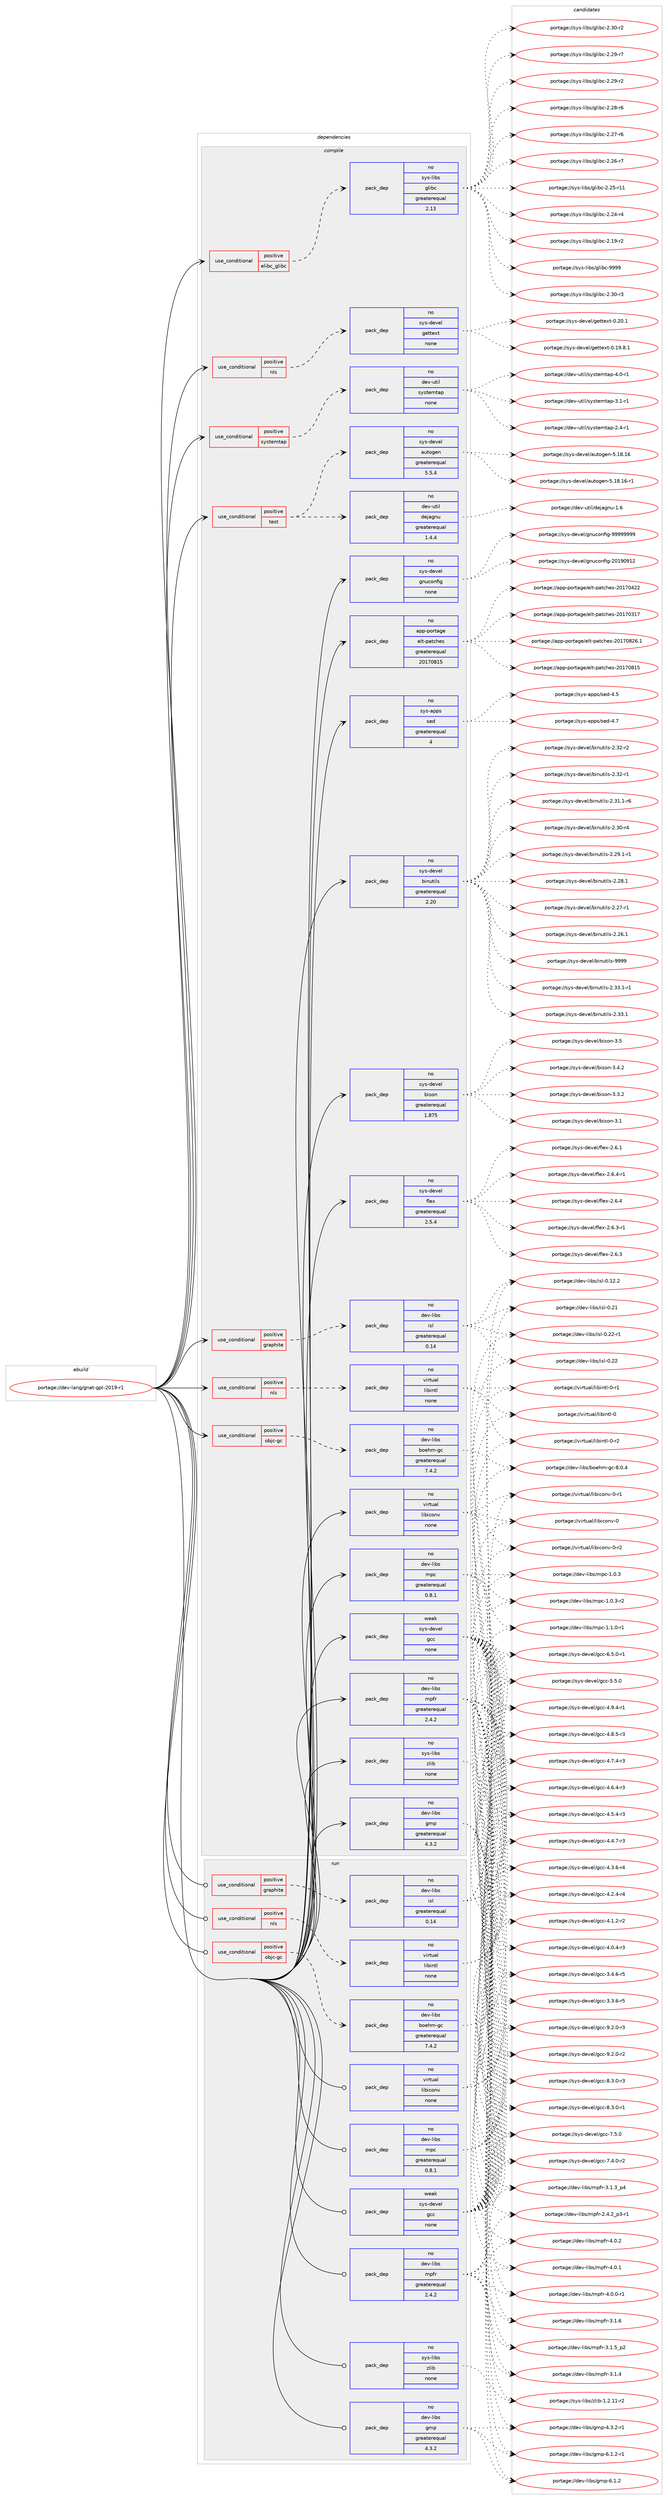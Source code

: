 digraph prolog {

# *************
# Graph options
# *************

newrank=true;
concentrate=true;
compound=true;
graph [rankdir=LR,fontname=Helvetica,fontsize=10,ranksep=1.5];#, ranksep=2.5, nodesep=0.2];
edge  [arrowhead=vee];
node  [fontname=Helvetica,fontsize=10];

# **********
# The ebuild
# **********

subgraph cluster_leftcol {
color=gray;
label=<<i>ebuild</i>>;
id [label="portage://dev-lang/gnat-gpl-2019-r1", color=red, width=4, href="../dev-lang/gnat-gpl-2019-r1.svg"];
}

# ****************
# The dependencies
# ****************

subgraph cluster_midcol {
color=gray;
label=<<i>dependencies</i>>;
subgraph cluster_compile {
fillcolor="#eeeeee";
style=filled;
label=<<i>compile</i>>;
subgraph cond128522 {
dependency523299 [label=<<TABLE BORDER="0" CELLBORDER="1" CELLSPACING="0" CELLPADDING="4"><TR><TD ROWSPAN="3" CELLPADDING="10">use_conditional</TD></TR><TR><TD>positive</TD></TR><TR><TD>elibc_glibc</TD></TR></TABLE>>, shape=none, color=red];
subgraph pack389204 {
dependency523300 [label=<<TABLE BORDER="0" CELLBORDER="1" CELLSPACING="0" CELLPADDING="4" WIDTH="220"><TR><TD ROWSPAN="6" CELLPADDING="30">pack_dep</TD></TR><TR><TD WIDTH="110">no</TD></TR><TR><TD>sys-libs</TD></TR><TR><TD>glibc</TD></TR><TR><TD>greaterequal</TD></TR><TR><TD>2.13</TD></TR></TABLE>>, shape=none, color=blue];
}
dependency523299:e -> dependency523300:w [weight=20,style="dashed",arrowhead="vee"];
}
id:e -> dependency523299:w [weight=20,style="solid",arrowhead="vee"];
subgraph cond128523 {
dependency523301 [label=<<TABLE BORDER="0" CELLBORDER="1" CELLSPACING="0" CELLPADDING="4"><TR><TD ROWSPAN="3" CELLPADDING="10">use_conditional</TD></TR><TR><TD>positive</TD></TR><TR><TD>graphite</TD></TR></TABLE>>, shape=none, color=red];
subgraph pack389205 {
dependency523302 [label=<<TABLE BORDER="0" CELLBORDER="1" CELLSPACING="0" CELLPADDING="4" WIDTH="220"><TR><TD ROWSPAN="6" CELLPADDING="30">pack_dep</TD></TR><TR><TD WIDTH="110">no</TD></TR><TR><TD>dev-libs</TD></TR><TR><TD>isl</TD></TR><TR><TD>greaterequal</TD></TR><TR><TD>0.14</TD></TR></TABLE>>, shape=none, color=blue];
}
dependency523301:e -> dependency523302:w [weight=20,style="dashed",arrowhead="vee"];
}
id:e -> dependency523301:w [weight=20,style="solid",arrowhead="vee"];
subgraph cond128524 {
dependency523303 [label=<<TABLE BORDER="0" CELLBORDER="1" CELLSPACING="0" CELLPADDING="4"><TR><TD ROWSPAN="3" CELLPADDING="10">use_conditional</TD></TR><TR><TD>positive</TD></TR><TR><TD>nls</TD></TR></TABLE>>, shape=none, color=red];
subgraph pack389206 {
dependency523304 [label=<<TABLE BORDER="0" CELLBORDER="1" CELLSPACING="0" CELLPADDING="4" WIDTH="220"><TR><TD ROWSPAN="6" CELLPADDING="30">pack_dep</TD></TR><TR><TD WIDTH="110">no</TD></TR><TR><TD>sys-devel</TD></TR><TR><TD>gettext</TD></TR><TR><TD>none</TD></TR><TR><TD></TD></TR></TABLE>>, shape=none, color=blue];
}
dependency523303:e -> dependency523304:w [weight=20,style="dashed",arrowhead="vee"];
}
id:e -> dependency523303:w [weight=20,style="solid",arrowhead="vee"];
subgraph cond128525 {
dependency523305 [label=<<TABLE BORDER="0" CELLBORDER="1" CELLSPACING="0" CELLPADDING="4"><TR><TD ROWSPAN="3" CELLPADDING="10">use_conditional</TD></TR><TR><TD>positive</TD></TR><TR><TD>nls</TD></TR></TABLE>>, shape=none, color=red];
subgraph pack389207 {
dependency523306 [label=<<TABLE BORDER="0" CELLBORDER="1" CELLSPACING="0" CELLPADDING="4" WIDTH="220"><TR><TD ROWSPAN="6" CELLPADDING="30">pack_dep</TD></TR><TR><TD WIDTH="110">no</TD></TR><TR><TD>virtual</TD></TR><TR><TD>libintl</TD></TR><TR><TD>none</TD></TR><TR><TD></TD></TR></TABLE>>, shape=none, color=blue];
}
dependency523305:e -> dependency523306:w [weight=20,style="dashed",arrowhead="vee"];
}
id:e -> dependency523305:w [weight=20,style="solid",arrowhead="vee"];
subgraph cond128526 {
dependency523307 [label=<<TABLE BORDER="0" CELLBORDER="1" CELLSPACING="0" CELLPADDING="4"><TR><TD ROWSPAN="3" CELLPADDING="10">use_conditional</TD></TR><TR><TD>positive</TD></TR><TR><TD>objc-gc</TD></TR></TABLE>>, shape=none, color=red];
subgraph pack389208 {
dependency523308 [label=<<TABLE BORDER="0" CELLBORDER="1" CELLSPACING="0" CELLPADDING="4" WIDTH="220"><TR><TD ROWSPAN="6" CELLPADDING="30">pack_dep</TD></TR><TR><TD WIDTH="110">no</TD></TR><TR><TD>dev-libs</TD></TR><TR><TD>boehm-gc</TD></TR><TR><TD>greaterequal</TD></TR><TR><TD>7.4.2</TD></TR></TABLE>>, shape=none, color=blue];
}
dependency523307:e -> dependency523308:w [weight=20,style="dashed",arrowhead="vee"];
}
id:e -> dependency523307:w [weight=20,style="solid",arrowhead="vee"];
subgraph cond128527 {
dependency523309 [label=<<TABLE BORDER="0" CELLBORDER="1" CELLSPACING="0" CELLPADDING="4"><TR><TD ROWSPAN="3" CELLPADDING="10">use_conditional</TD></TR><TR><TD>positive</TD></TR><TR><TD>systemtap</TD></TR></TABLE>>, shape=none, color=red];
subgraph pack389209 {
dependency523310 [label=<<TABLE BORDER="0" CELLBORDER="1" CELLSPACING="0" CELLPADDING="4" WIDTH="220"><TR><TD ROWSPAN="6" CELLPADDING="30">pack_dep</TD></TR><TR><TD WIDTH="110">no</TD></TR><TR><TD>dev-util</TD></TR><TR><TD>systemtap</TD></TR><TR><TD>none</TD></TR><TR><TD></TD></TR></TABLE>>, shape=none, color=blue];
}
dependency523309:e -> dependency523310:w [weight=20,style="dashed",arrowhead="vee"];
}
id:e -> dependency523309:w [weight=20,style="solid",arrowhead="vee"];
subgraph cond128528 {
dependency523311 [label=<<TABLE BORDER="0" CELLBORDER="1" CELLSPACING="0" CELLPADDING="4"><TR><TD ROWSPAN="3" CELLPADDING="10">use_conditional</TD></TR><TR><TD>positive</TD></TR><TR><TD>test</TD></TR></TABLE>>, shape=none, color=red];
subgraph pack389210 {
dependency523312 [label=<<TABLE BORDER="0" CELLBORDER="1" CELLSPACING="0" CELLPADDING="4" WIDTH="220"><TR><TD ROWSPAN="6" CELLPADDING="30">pack_dep</TD></TR><TR><TD WIDTH="110">no</TD></TR><TR><TD>dev-util</TD></TR><TR><TD>dejagnu</TD></TR><TR><TD>greaterequal</TD></TR><TR><TD>1.4.4</TD></TR></TABLE>>, shape=none, color=blue];
}
dependency523311:e -> dependency523312:w [weight=20,style="dashed",arrowhead="vee"];
subgraph pack389211 {
dependency523313 [label=<<TABLE BORDER="0" CELLBORDER="1" CELLSPACING="0" CELLPADDING="4" WIDTH="220"><TR><TD ROWSPAN="6" CELLPADDING="30">pack_dep</TD></TR><TR><TD WIDTH="110">no</TD></TR><TR><TD>sys-devel</TD></TR><TR><TD>autogen</TD></TR><TR><TD>greaterequal</TD></TR><TR><TD>5.5.4</TD></TR></TABLE>>, shape=none, color=blue];
}
dependency523311:e -> dependency523313:w [weight=20,style="dashed",arrowhead="vee"];
}
id:e -> dependency523311:w [weight=20,style="solid",arrowhead="vee"];
subgraph pack389212 {
dependency523314 [label=<<TABLE BORDER="0" CELLBORDER="1" CELLSPACING="0" CELLPADDING="4" WIDTH="220"><TR><TD ROWSPAN="6" CELLPADDING="30">pack_dep</TD></TR><TR><TD WIDTH="110">no</TD></TR><TR><TD>app-portage</TD></TR><TR><TD>elt-patches</TD></TR><TR><TD>greaterequal</TD></TR><TR><TD>20170815</TD></TR></TABLE>>, shape=none, color=blue];
}
id:e -> dependency523314:w [weight=20,style="solid",arrowhead="vee"];
subgraph pack389213 {
dependency523315 [label=<<TABLE BORDER="0" CELLBORDER="1" CELLSPACING="0" CELLPADDING="4" WIDTH="220"><TR><TD ROWSPAN="6" CELLPADDING="30">pack_dep</TD></TR><TR><TD WIDTH="110">no</TD></TR><TR><TD>dev-libs</TD></TR><TR><TD>gmp</TD></TR><TR><TD>greaterequal</TD></TR><TR><TD>4.3.2</TD></TR></TABLE>>, shape=none, color=blue];
}
id:e -> dependency523315:w [weight=20,style="solid",arrowhead="vee"];
subgraph pack389214 {
dependency523316 [label=<<TABLE BORDER="0" CELLBORDER="1" CELLSPACING="0" CELLPADDING="4" WIDTH="220"><TR><TD ROWSPAN="6" CELLPADDING="30">pack_dep</TD></TR><TR><TD WIDTH="110">no</TD></TR><TR><TD>dev-libs</TD></TR><TR><TD>mpc</TD></TR><TR><TD>greaterequal</TD></TR><TR><TD>0.8.1</TD></TR></TABLE>>, shape=none, color=blue];
}
id:e -> dependency523316:w [weight=20,style="solid",arrowhead="vee"];
subgraph pack389215 {
dependency523317 [label=<<TABLE BORDER="0" CELLBORDER="1" CELLSPACING="0" CELLPADDING="4" WIDTH="220"><TR><TD ROWSPAN="6" CELLPADDING="30">pack_dep</TD></TR><TR><TD WIDTH="110">no</TD></TR><TR><TD>dev-libs</TD></TR><TR><TD>mpfr</TD></TR><TR><TD>greaterequal</TD></TR><TR><TD>2.4.2</TD></TR></TABLE>>, shape=none, color=blue];
}
id:e -> dependency523317:w [weight=20,style="solid",arrowhead="vee"];
subgraph pack389216 {
dependency523318 [label=<<TABLE BORDER="0" CELLBORDER="1" CELLSPACING="0" CELLPADDING="4" WIDTH="220"><TR><TD ROWSPAN="6" CELLPADDING="30">pack_dep</TD></TR><TR><TD WIDTH="110">no</TD></TR><TR><TD>sys-apps</TD></TR><TR><TD>sed</TD></TR><TR><TD>greaterequal</TD></TR><TR><TD>4</TD></TR></TABLE>>, shape=none, color=blue];
}
id:e -> dependency523318:w [weight=20,style="solid",arrowhead="vee"];
subgraph pack389217 {
dependency523319 [label=<<TABLE BORDER="0" CELLBORDER="1" CELLSPACING="0" CELLPADDING="4" WIDTH="220"><TR><TD ROWSPAN="6" CELLPADDING="30">pack_dep</TD></TR><TR><TD WIDTH="110">no</TD></TR><TR><TD>sys-devel</TD></TR><TR><TD>binutils</TD></TR><TR><TD>greaterequal</TD></TR><TR><TD>2.20</TD></TR></TABLE>>, shape=none, color=blue];
}
id:e -> dependency523319:w [weight=20,style="solid",arrowhead="vee"];
subgraph pack389218 {
dependency523320 [label=<<TABLE BORDER="0" CELLBORDER="1" CELLSPACING="0" CELLPADDING="4" WIDTH="220"><TR><TD ROWSPAN="6" CELLPADDING="30">pack_dep</TD></TR><TR><TD WIDTH="110">no</TD></TR><TR><TD>sys-devel</TD></TR><TR><TD>bison</TD></TR><TR><TD>greaterequal</TD></TR><TR><TD>1.875</TD></TR></TABLE>>, shape=none, color=blue];
}
id:e -> dependency523320:w [weight=20,style="solid",arrowhead="vee"];
subgraph pack389219 {
dependency523321 [label=<<TABLE BORDER="0" CELLBORDER="1" CELLSPACING="0" CELLPADDING="4" WIDTH="220"><TR><TD ROWSPAN="6" CELLPADDING="30">pack_dep</TD></TR><TR><TD WIDTH="110">no</TD></TR><TR><TD>sys-devel</TD></TR><TR><TD>flex</TD></TR><TR><TD>greaterequal</TD></TR><TR><TD>2.5.4</TD></TR></TABLE>>, shape=none, color=blue];
}
id:e -> dependency523321:w [weight=20,style="solid",arrowhead="vee"];
subgraph pack389220 {
dependency523322 [label=<<TABLE BORDER="0" CELLBORDER="1" CELLSPACING="0" CELLPADDING="4" WIDTH="220"><TR><TD ROWSPAN="6" CELLPADDING="30">pack_dep</TD></TR><TR><TD WIDTH="110">no</TD></TR><TR><TD>sys-devel</TD></TR><TR><TD>gnuconfig</TD></TR><TR><TD>none</TD></TR><TR><TD></TD></TR></TABLE>>, shape=none, color=blue];
}
id:e -> dependency523322:w [weight=20,style="solid",arrowhead="vee"];
subgraph pack389221 {
dependency523323 [label=<<TABLE BORDER="0" CELLBORDER="1" CELLSPACING="0" CELLPADDING="4" WIDTH="220"><TR><TD ROWSPAN="6" CELLPADDING="30">pack_dep</TD></TR><TR><TD WIDTH="110">no</TD></TR><TR><TD>sys-libs</TD></TR><TR><TD>zlib</TD></TR><TR><TD>none</TD></TR><TR><TD></TD></TR></TABLE>>, shape=none, color=blue];
}
id:e -> dependency523323:w [weight=20,style="solid",arrowhead="vee"];
subgraph pack389222 {
dependency523324 [label=<<TABLE BORDER="0" CELLBORDER="1" CELLSPACING="0" CELLPADDING="4" WIDTH="220"><TR><TD ROWSPAN="6" CELLPADDING="30">pack_dep</TD></TR><TR><TD WIDTH="110">no</TD></TR><TR><TD>virtual</TD></TR><TR><TD>libiconv</TD></TR><TR><TD>none</TD></TR><TR><TD></TD></TR></TABLE>>, shape=none, color=blue];
}
id:e -> dependency523324:w [weight=20,style="solid",arrowhead="vee"];
subgraph pack389223 {
dependency523325 [label=<<TABLE BORDER="0" CELLBORDER="1" CELLSPACING="0" CELLPADDING="4" WIDTH="220"><TR><TD ROWSPAN="6" CELLPADDING="30">pack_dep</TD></TR><TR><TD WIDTH="110">weak</TD></TR><TR><TD>sys-devel</TD></TR><TR><TD>gcc</TD></TR><TR><TD>none</TD></TR><TR><TD></TD></TR></TABLE>>, shape=none, color=blue];
}
id:e -> dependency523325:w [weight=20,style="solid",arrowhead="vee"];
}
subgraph cluster_compileandrun {
fillcolor="#eeeeee";
style=filled;
label=<<i>compile and run</i>>;
}
subgraph cluster_run {
fillcolor="#eeeeee";
style=filled;
label=<<i>run</i>>;
subgraph cond128529 {
dependency523326 [label=<<TABLE BORDER="0" CELLBORDER="1" CELLSPACING="0" CELLPADDING="4"><TR><TD ROWSPAN="3" CELLPADDING="10">use_conditional</TD></TR><TR><TD>positive</TD></TR><TR><TD>graphite</TD></TR></TABLE>>, shape=none, color=red];
subgraph pack389224 {
dependency523327 [label=<<TABLE BORDER="0" CELLBORDER="1" CELLSPACING="0" CELLPADDING="4" WIDTH="220"><TR><TD ROWSPAN="6" CELLPADDING="30">pack_dep</TD></TR><TR><TD WIDTH="110">no</TD></TR><TR><TD>dev-libs</TD></TR><TR><TD>isl</TD></TR><TR><TD>greaterequal</TD></TR><TR><TD>0.14</TD></TR></TABLE>>, shape=none, color=blue];
}
dependency523326:e -> dependency523327:w [weight=20,style="dashed",arrowhead="vee"];
}
id:e -> dependency523326:w [weight=20,style="solid",arrowhead="odot"];
subgraph cond128530 {
dependency523328 [label=<<TABLE BORDER="0" CELLBORDER="1" CELLSPACING="0" CELLPADDING="4"><TR><TD ROWSPAN="3" CELLPADDING="10">use_conditional</TD></TR><TR><TD>positive</TD></TR><TR><TD>nls</TD></TR></TABLE>>, shape=none, color=red];
subgraph pack389225 {
dependency523329 [label=<<TABLE BORDER="0" CELLBORDER="1" CELLSPACING="0" CELLPADDING="4" WIDTH="220"><TR><TD ROWSPAN="6" CELLPADDING="30">pack_dep</TD></TR><TR><TD WIDTH="110">no</TD></TR><TR><TD>virtual</TD></TR><TR><TD>libintl</TD></TR><TR><TD>none</TD></TR><TR><TD></TD></TR></TABLE>>, shape=none, color=blue];
}
dependency523328:e -> dependency523329:w [weight=20,style="dashed",arrowhead="vee"];
}
id:e -> dependency523328:w [weight=20,style="solid",arrowhead="odot"];
subgraph cond128531 {
dependency523330 [label=<<TABLE BORDER="0" CELLBORDER="1" CELLSPACING="0" CELLPADDING="4"><TR><TD ROWSPAN="3" CELLPADDING="10">use_conditional</TD></TR><TR><TD>positive</TD></TR><TR><TD>objc-gc</TD></TR></TABLE>>, shape=none, color=red];
subgraph pack389226 {
dependency523331 [label=<<TABLE BORDER="0" CELLBORDER="1" CELLSPACING="0" CELLPADDING="4" WIDTH="220"><TR><TD ROWSPAN="6" CELLPADDING="30">pack_dep</TD></TR><TR><TD WIDTH="110">no</TD></TR><TR><TD>dev-libs</TD></TR><TR><TD>boehm-gc</TD></TR><TR><TD>greaterequal</TD></TR><TR><TD>7.4.2</TD></TR></TABLE>>, shape=none, color=blue];
}
dependency523330:e -> dependency523331:w [weight=20,style="dashed",arrowhead="vee"];
}
id:e -> dependency523330:w [weight=20,style="solid",arrowhead="odot"];
subgraph pack389227 {
dependency523332 [label=<<TABLE BORDER="0" CELLBORDER="1" CELLSPACING="0" CELLPADDING="4" WIDTH="220"><TR><TD ROWSPAN="6" CELLPADDING="30">pack_dep</TD></TR><TR><TD WIDTH="110">no</TD></TR><TR><TD>dev-libs</TD></TR><TR><TD>gmp</TD></TR><TR><TD>greaterequal</TD></TR><TR><TD>4.3.2</TD></TR></TABLE>>, shape=none, color=blue];
}
id:e -> dependency523332:w [weight=20,style="solid",arrowhead="odot"];
subgraph pack389228 {
dependency523333 [label=<<TABLE BORDER="0" CELLBORDER="1" CELLSPACING="0" CELLPADDING="4" WIDTH="220"><TR><TD ROWSPAN="6" CELLPADDING="30">pack_dep</TD></TR><TR><TD WIDTH="110">no</TD></TR><TR><TD>dev-libs</TD></TR><TR><TD>mpc</TD></TR><TR><TD>greaterequal</TD></TR><TR><TD>0.8.1</TD></TR></TABLE>>, shape=none, color=blue];
}
id:e -> dependency523333:w [weight=20,style="solid",arrowhead="odot"];
subgraph pack389229 {
dependency523334 [label=<<TABLE BORDER="0" CELLBORDER="1" CELLSPACING="0" CELLPADDING="4" WIDTH="220"><TR><TD ROWSPAN="6" CELLPADDING="30">pack_dep</TD></TR><TR><TD WIDTH="110">no</TD></TR><TR><TD>dev-libs</TD></TR><TR><TD>mpfr</TD></TR><TR><TD>greaterequal</TD></TR><TR><TD>2.4.2</TD></TR></TABLE>>, shape=none, color=blue];
}
id:e -> dependency523334:w [weight=20,style="solid",arrowhead="odot"];
subgraph pack389230 {
dependency523335 [label=<<TABLE BORDER="0" CELLBORDER="1" CELLSPACING="0" CELLPADDING="4" WIDTH="220"><TR><TD ROWSPAN="6" CELLPADDING="30">pack_dep</TD></TR><TR><TD WIDTH="110">no</TD></TR><TR><TD>sys-libs</TD></TR><TR><TD>zlib</TD></TR><TR><TD>none</TD></TR><TR><TD></TD></TR></TABLE>>, shape=none, color=blue];
}
id:e -> dependency523335:w [weight=20,style="solid",arrowhead="odot"];
subgraph pack389231 {
dependency523336 [label=<<TABLE BORDER="0" CELLBORDER="1" CELLSPACING="0" CELLPADDING="4" WIDTH="220"><TR><TD ROWSPAN="6" CELLPADDING="30">pack_dep</TD></TR><TR><TD WIDTH="110">no</TD></TR><TR><TD>virtual</TD></TR><TR><TD>libiconv</TD></TR><TR><TD>none</TD></TR><TR><TD></TD></TR></TABLE>>, shape=none, color=blue];
}
id:e -> dependency523336:w [weight=20,style="solid",arrowhead="odot"];
subgraph pack389232 {
dependency523337 [label=<<TABLE BORDER="0" CELLBORDER="1" CELLSPACING="0" CELLPADDING="4" WIDTH="220"><TR><TD ROWSPAN="6" CELLPADDING="30">pack_dep</TD></TR><TR><TD WIDTH="110">weak</TD></TR><TR><TD>sys-devel</TD></TR><TR><TD>gcc</TD></TR><TR><TD>none</TD></TR><TR><TD></TD></TR></TABLE>>, shape=none, color=blue];
}
id:e -> dependency523337:w [weight=20,style="solid",arrowhead="odot"];
}
}

# **************
# The candidates
# **************

subgraph cluster_choices {
rank=same;
color=gray;
label=<<i>candidates</i>>;

subgraph choice389204 {
color=black;
nodesep=1;
choice11512111545108105981154710310810598994557575757 [label="portage://sys-libs/glibc-9999", color=red, width=4,href="../sys-libs/glibc-9999.svg"];
choice115121115451081059811547103108105989945504651484511451 [label="portage://sys-libs/glibc-2.30-r3", color=red, width=4,href="../sys-libs/glibc-2.30-r3.svg"];
choice115121115451081059811547103108105989945504651484511450 [label="portage://sys-libs/glibc-2.30-r2", color=red, width=4,href="../sys-libs/glibc-2.30-r2.svg"];
choice115121115451081059811547103108105989945504650574511455 [label="portage://sys-libs/glibc-2.29-r7", color=red, width=4,href="../sys-libs/glibc-2.29-r7.svg"];
choice115121115451081059811547103108105989945504650574511450 [label="portage://sys-libs/glibc-2.29-r2", color=red, width=4,href="../sys-libs/glibc-2.29-r2.svg"];
choice115121115451081059811547103108105989945504650564511454 [label="portage://sys-libs/glibc-2.28-r6", color=red, width=4,href="../sys-libs/glibc-2.28-r6.svg"];
choice115121115451081059811547103108105989945504650554511454 [label="portage://sys-libs/glibc-2.27-r6", color=red, width=4,href="../sys-libs/glibc-2.27-r6.svg"];
choice115121115451081059811547103108105989945504650544511455 [label="portage://sys-libs/glibc-2.26-r7", color=red, width=4,href="../sys-libs/glibc-2.26-r7.svg"];
choice11512111545108105981154710310810598994550465053451144949 [label="portage://sys-libs/glibc-2.25-r11", color=red, width=4,href="../sys-libs/glibc-2.25-r11.svg"];
choice115121115451081059811547103108105989945504650524511452 [label="portage://sys-libs/glibc-2.24-r4", color=red, width=4,href="../sys-libs/glibc-2.24-r4.svg"];
choice115121115451081059811547103108105989945504649574511450 [label="portage://sys-libs/glibc-2.19-r2", color=red, width=4,href="../sys-libs/glibc-2.19-r2.svg"];
dependency523300:e -> choice11512111545108105981154710310810598994557575757:w [style=dotted,weight="100"];
dependency523300:e -> choice115121115451081059811547103108105989945504651484511451:w [style=dotted,weight="100"];
dependency523300:e -> choice115121115451081059811547103108105989945504651484511450:w [style=dotted,weight="100"];
dependency523300:e -> choice115121115451081059811547103108105989945504650574511455:w [style=dotted,weight="100"];
dependency523300:e -> choice115121115451081059811547103108105989945504650574511450:w [style=dotted,weight="100"];
dependency523300:e -> choice115121115451081059811547103108105989945504650564511454:w [style=dotted,weight="100"];
dependency523300:e -> choice115121115451081059811547103108105989945504650554511454:w [style=dotted,weight="100"];
dependency523300:e -> choice115121115451081059811547103108105989945504650544511455:w [style=dotted,weight="100"];
dependency523300:e -> choice11512111545108105981154710310810598994550465053451144949:w [style=dotted,weight="100"];
dependency523300:e -> choice115121115451081059811547103108105989945504650524511452:w [style=dotted,weight="100"];
dependency523300:e -> choice115121115451081059811547103108105989945504649574511450:w [style=dotted,weight="100"];
}
subgraph choice389205 {
color=black;
nodesep=1;
choice10010111845108105981154710511510845484650504511449 [label="portage://dev-libs/isl-0.22-r1", color=red, width=4,href="../dev-libs/isl-0.22-r1.svg"];
choice1001011184510810598115471051151084548465050 [label="portage://dev-libs/isl-0.22", color=red, width=4,href="../dev-libs/isl-0.22.svg"];
choice1001011184510810598115471051151084548465049 [label="portage://dev-libs/isl-0.21", color=red, width=4,href="../dev-libs/isl-0.21.svg"];
choice10010111845108105981154710511510845484649504650 [label="portage://dev-libs/isl-0.12.2", color=red, width=4,href="../dev-libs/isl-0.12.2.svg"];
dependency523302:e -> choice10010111845108105981154710511510845484650504511449:w [style=dotted,weight="100"];
dependency523302:e -> choice1001011184510810598115471051151084548465050:w [style=dotted,weight="100"];
dependency523302:e -> choice1001011184510810598115471051151084548465049:w [style=dotted,weight="100"];
dependency523302:e -> choice10010111845108105981154710511510845484649504650:w [style=dotted,weight="100"];
}
subgraph choice389206 {
color=black;
nodesep=1;
choice115121115451001011181011084710310111611610112011645484650484649 [label="portage://sys-devel/gettext-0.20.1", color=red, width=4,href="../sys-devel/gettext-0.20.1.svg"];
choice1151211154510010111810110847103101116116101120116454846495746564649 [label="portage://sys-devel/gettext-0.19.8.1", color=red, width=4,href="../sys-devel/gettext-0.19.8.1.svg"];
dependency523304:e -> choice115121115451001011181011084710310111611610112011645484650484649:w [style=dotted,weight="100"];
dependency523304:e -> choice1151211154510010111810110847103101116116101120116454846495746564649:w [style=dotted,weight="100"];
}
subgraph choice389207 {
color=black;
nodesep=1;
choice11810511411611797108471081059810511011610845484511450 [label="portage://virtual/libintl-0-r2", color=red, width=4,href="../virtual/libintl-0-r2.svg"];
choice11810511411611797108471081059810511011610845484511449 [label="portage://virtual/libintl-0-r1", color=red, width=4,href="../virtual/libintl-0-r1.svg"];
choice1181051141161179710847108105981051101161084548 [label="portage://virtual/libintl-0", color=red, width=4,href="../virtual/libintl-0.svg"];
dependency523306:e -> choice11810511411611797108471081059810511011610845484511450:w [style=dotted,weight="100"];
dependency523306:e -> choice11810511411611797108471081059810511011610845484511449:w [style=dotted,weight="100"];
dependency523306:e -> choice1181051141161179710847108105981051101161084548:w [style=dotted,weight="100"];
}
subgraph choice389208 {
color=black;
nodesep=1;
choice100101118451081059811547981111011041094510399455646484652 [label="portage://dev-libs/boehm-gc-8.0.4", color=red, width=4,href="../dev-libs/boehm-gc-8.0.4.svg"];
dependency523308:e -> choice100101118451081059811547981111011041094510399455646484652:w [style=dotted,weight="100"];
}
subgraph choice389209 {
color=black;
nodesep=1;
choice100101118451171161051084711512111511610110911697112455246484511449 [label="portage://dev-util/systemtap-4.0-r1", color=red, width=4,href="../dev-util/systemtap-4.0-r1.svg"];
choice100101118451171161051084711512111511610110911697112455146494511449 [label="portage://dev-util/systemtap-3.1-r1", color=red, width=4,href="../dev-util/systemtap-3.1-r1.svg"];
choice100101118451171161051084711512111511610110911697112455046524511449 [label="portage://dev-util/systemtap-2.4-r1", color=red, width=4,href="../dev-util/systemtap-2.4-r1.svg"];
dependency523310:e -> choice100101118451171161051084711512111511610110911697112455246484511449:w [style=dotted,weight="100"];
dependency523310:e -> choice100101118451171161051084711512111511610110911697112455146494511449:w [style=dotted,weight="100"];
dependency523310:e -> choice100101118451171161051084711512111511610110911697112455046524511449:w [style=dotted,weight="100"];
}
subgraph choice389210 {
color=black;
nodesep=1;
choice10010111845117116105108471001011069710311011745494654 [label="portage://dev-util/dejagnu-1.6", color=red, width=4,href="../dev-util/dejagnu-1.6.svg"];
dependency523312:e -> choice10010111845117116105108471001011069710311011745494654:w [style=dotted,weight="100"];
}
subgraph choice389211 {
color=black;
nodesep=1;
choice11512111545100101118101108479711711611110310111045534649564649544511449 [label="portage://sys-devel/autogen-5.18.16-r1", color=red, width=4,href="../sys-devel/autogen-5.18.16-r1.svg"];
choice1151211154510010111810110847971171161111031011104553464956464954 [label="portage://sys-devel/autogen-5.18.16", color=red, width=4,href="../sys-devel/autogen-5.18.16.svg"];
dependency523313:e -> choice11512111545100101118101108479711711611110310111045534649564649544511449:w [style=dotted,weight="100"];
dependency523313:e -> choice1151211154510010111810110847971171161111031011104553464956464954:w [style=dotted,weight="100"];
}
subgraph choice389212 {
color=black;
nodesep=1;
choice971121124511211111411697103101471011081164511297116991041011154550484955485650544649 [label="portage://app-portage/elt-patches-20170826.1", color=red, width=4,href="../app-portage/elt-patches-20170826.1.svg"];
choice97112112451121111141169710310147101108116451129711699104101115455048495548564953 [label="portage://app-portage/elt-patches-20170815", color=red, width=4,href="../app-portage/elt-patches-20170815.svg"];
choice97112112451121111141169710310147101108116451129711699104101115455048495548525050 [label="portage://app-portage/elt-patches-20170422", color=red, width=4,href="../app-portage/elt-patches-20170422.svg"];
choice97112112451121111141169710310147101108116451129711699104101115455048495548514955 [label="portage://app-portage/elt-patches-20170317", color=red, width=4,href="../app-portage/elt-patches-20170317.svg"];
dependency523314:e -> choice971121124511211111411697103101471011081164511297116991041011154550484955485650544649:w [style=dotted,weight="100"];
dependency523314:e -> choice97112112451121111141169710310147101108116451129711699104101115455048495548564953:w [style=dotted,weight="100"];
dependency523314:e -> choice97112112451121111141169710310147101108116451129711699104101115455048495548525050:w [style=dotted,weight="100"];
dependency523314:e -> choice97112112451121111141169710310147101108116451129711699104101115455048495548514955:w [style=dotted,weight="100"];
}
subgraph choice389213 {
color=black;
nodesep=1;
choice1001011184510810598115471031091124554464946504511449 [label="portage://dev-libs/gmp-6.1.2-r1", color=red, width=4,href="../dev-libs/gmp-6.1.2-r1.svg"];
choice100101118451081059811547103109112455446494650 [label="portage://dev-libs/gmp-6.1.2", color=red, width=4,href="../dev-libs/gmp-6.1.2.svg"];
choice1001011184510810598115471031091124552465146504511449 [label="portage://dev-libs/gmp-4.3.2-r1", color=red, width=4,href="../dev-libs/gmp-4.3.2-r1.svg"];
dependency523315:e -> choice1001011184510810598115471031091124554464946504511449:w [style=dotted,weight="100"];
dependency523315:e -> choice100101118451081059811547103109112455446494650:w [style=dotted,weight="100"];
dependency523315:e -> choice1001011184510810598115471031091124552465146504511449:w [style=dotted,weight="100"];
}
subgraph choice389214 {
color=black;
nodesep=1;
choice100101118451081059811547109112994549464946484511449 [label="portage://dev-libs/mpc-1.1.0-r1", color=red, width=4,href="../dev-libs/mpc-1.1.0-r1.svg"];
choice100101118451081059811547109112994549464846514511450 [label="portage://dev-libs/mpc-1.0.3-r2", color=red, width=4,href="../dev-libs/mpc-1.0.3-r2.svg"];
choice10010111845108105981154710911299454946484651 [label="portage://dev-libs/mpc-1.0.3", color=red, width=4,href="../dev-libs/mpc-1.0.3.svg"];
dependency523316:e -> choice100101118451081059811547109112994549464946484511449:w [style=dotted,weight="100"];
dependency523316:e -> choice100101118451081059811547109112994549464846514511450:w [style=dotted,weight="100"];
dependency523316:e -> choice10010111845108105981154710911299454946484651:w [style=dotted,weight="100"];
}
subgraph choice389215 {
color=black;
nodesep=1;
choice100101118451081059811547109112102114455246484650 [label="portage://dev-libs/mpfr-4.0.2", color=red, width=4,href="../dev-libs/mpfr-4.0.2.svg"];
choice100101118451081059811547109112102114455246484649 [label="portage://dev-libs/mpfr-4.0.1", color=red, width=4,href="../dev-libs/mpfr-4.0.1.svg"];
choice1001011184510810598115471091121021144552464846484511449 [label="portage://dev-libs/mpfr-4.0.0-r1", color=red, width=4,href="../dev-libs/mpfr-4.0.0-r1.svg"];
choice100101118451081059811547109112102114455146494654 [label="portage://dev-libs/mpfr-3.1.6", color=red, width=4,href="../dev-libs/mpfr-3.1.6.svg"];
choice1001011184510810598115471091121021144551464946539511250 [label="portage://dev-libs/mpfr-3.1.5_p2", color=red, width=4,href="../dev-libs/mpfr-3.1.5_p2.svg"];
choice100101118451081059811547109112102114455146494652 [label="portage://dev-libs/mpfr-3.1.4", color=red, width=4,href="../dev-libs/mpfr-3.1.4.svg"];
choice1001011184510810598115471091121021144551464946519511252 [label="portage://dev-libs/mpfr-3.1.3_p4", color=red, width=4,href="../dev-libs/mpfr-3.1.3_p4.svg"];
choice10010111845108105981154710911210211445504652465095112514511449 [label="portage://dev-libs/mpfr-2.4.2_p3-r1", color=red, width=4,href="../dev-libs/mpfr-2.4.2_p3-r1.svg"];
dependency523317:e -> choice100101118451081059811547109112102114455246484650:w [style=dotted,weight="100"];
dependency523317:e -> choice100101118451081059811547109112102114455246484649:w [style=dotted,weight="100"];
dependency523317:e -> choice1001011184510810598115471091121021144552464846484511449:w [style=dotted,weight="100"];
dependency523317:e -> choice100101118451081059811547109112102114455146494654:w [style=dotted,weight="100"];
dependency523317:e -> choice1001011184510810598115471091121021144551464946539511250:w [style=dotted,weight="100"];
dependency523317:e -> choice100101118451081059811547109112102114455146494652:w [style=dotted,weight="100"];
dependency523317:e -> choice1001011184510810598115471091121021144551464946519511252:w [style=dotted,weight="100"];
dependency523317:e -> choice10010111845108105981154710911210211445504652465095112514511449:w [style=dotted,weight="100"];
}
subgraph choice389216 {
color=black;
nodesep=1;
choice11512111545971121121154711510110045524655 [label="portage://sys-apps/sed-4.7", color=red, width=4,href="../sys-apps/sed-4.7.svg"];
choice11512111545971121121154711510110045524653 [label="portage://sys-apps/sed-4.5", color=red, width=4,href="../sys-apps/sed-4.5.svg"];
dependency523318:e -> choice11512111545971121121154711510110045524655:w [style=dotted,weight="100"];
dependency523318:e -> choice11512111545971121121154711510110045524653:w [style=dotted,weight="100"];
}
subgraph choice389217 {
color=black;
nodesep=1;
choice1151211154510010111810110847981051101171161051081154557575757 [label="portage://sys-devel/binutils-9999", color=red, width=4,href="../sys-devel/binutils-9999.svg"];
choice115121115451001011181011084798105110117116105108115455046515146494511449 [label="portage://sys-devel/binutils-2.33.1-r1", color=red, width=4,href="../sys-devel/binutils-2.33.1-r1.svg"];
choice11512111545100101118101108479810511011711610510811545504651514649 [label="portage://sys-devel/binutils-2.33.1", color=red, width=4,href="../sys-devel/binutils-2.33.1.svg"];
choice11512111545100101118101108479810511011711610510811545504651504511450 [label="portage://sys-devel/binutils-2.32-r2", color=red, width=4,href="../sys-devel/binutils-2.32-r2.svg"];
choice11512111545100101118101108479810511011711610510811545504651504511449 [label="portage://sys-devel/binutils-2.32-r1", color=red, width=4,href="../sys-devel/binutils-2.32-r1.svg"];
choice115121115451001011181011084798105110117116105108115455046514946494511454 [label="portage://sys-devel/binutils-2.31.1-r6", color=red, width=4,href="../sys-devel/binutils-2.31.1-r6.svg"];
choice11512111545100101118101108479810511011711610510811545504651484511452 [label="portage://sys-devel/binutils-2.30-r4", color=red, width=4,href="../sys-devel/binutils-2.30-r4.svg"];
choice115121115451001011181011084798105110117116105108115455046505746494511449 [label="portage://sys-devel/binutils-2.29.1-r1", color=red, width=4,href="../sys-devel/binutils-2.29.1-r1.svg"];
choice11512111545100101118101108479810511011711610510811545504650564649 [label="portage://sys-devel/binutils-2.28.1", color=red, width=4,href="../sys-devel/binutils-2.28.1.svg"];
choice11512111545100101118101108479810511011711610510811545504650554511449 [label="portage://sys-devel/binutils-2.27-r1", color=red, width=4,href="../sys-devel/binutils-2.27-r1.svg"];
choice11512111545100101118101108479810511011711610510811545504650544649 [label="portage://sys-devel/binutils-2.26.1", color=red, width=4,href="../sys-devel/binutils-2.26.1.svg"];
dependency523319:e -> choice1151211154510010111810110847981051101171161051081154557575757:w [style=dotted,weight="100"];
dependency523319:e -> choice115121115451001011181011084798105110117116105108115455046515146494511449:w [style=dotted,weight="100"];
dependency523319:e -> choice11512111545100101118101108479810511011711610510811545504651514649:w [style=dotted,weight="100"];
dependency523319:e -> choice11512111545100101118101108479810511011711610510811545504651504511450:w [style=dotted,weight="100"];
dependency523319:e -> choice11512111545100101118101108479810511011711610510811545504651504511449:w [style=dotted,weight="100"];
dependency523319:e -> choice115121115451001011181011084798105110117116105108115455046514946494511454:w [style=dotted,weight="100"];
dependency523319:e -> choice11512111545100101118101108479810511011711610510811545504651484511452:w [style=dotted,weight="100"];
dependency523319:e -> choice115121115451001011181011084798105110117116105108115455046505746494511449:w [style=dotted,weight="100"];
dependency523319:e -> choice11512111545100101118101108479810511011711610510811545504650564649:w [style=dotted,weight="100"];
dependency523319:e -> choice11512111545100101118101108479810511011711610510811545504650554511449:w [style=dotted,weight="100"];
dependency523319:e -> choice11512111545100101118101108479810511011711610510811545504650544649:w [style=dotted,weight="100"];
}
subgraph choice389218 {
color=black;
nodesep=1;
choice11512111545100101118101108479810511511111045514653 [label="portage://sys-devel/bison-3.5", color=red, width=4,href="../sys-devel/bison-3.5.svg"];
choice115121115451001011181011084798105115111110455146524650 [label="portage://sys-devel/bison-3.4.2", color=red, width=4,href="../sys-devel/bison-3.4.2.svg"];
choice115121115451001011181011084798105115111110455146514650 [label="portage://sys-devel/bison-3.3.2", color=red, width=4,href="../sys-devel/bison-3.3.2.svg"];
choice11512111545100101118101108479810511511111045514649 [label="portage://sys-devel/bison-3.1", color=red, width=4,href="../sys-devel/bison-3.1.svg"];
dependency523320:e -> choice11512111545100101118101108479810511511111045514653:w [style=dotted,weight="100"];
dependency523320:e -> choice115121115451001011181011084798105115111110455146524650:w [style=dotted,weight="100"];
dependency523320:e -> choice115121115451001011181011084798105115111110455146514650:w [style=dotted,weight="100"];
dependency523320:e -> choice11512111545100101118101108479810511511111045514649:w [style=dotted,weight="100"];
}
subgraph choice389219 {
color=black;
nodesep=1;
choice11512111545100101118101108471021081011204550465446524511449 [label="portage://sys-devel/flex-2.6.4-r1", color=red, width=4,href="../sys-devel/flex-2.6.4-r1.svg"];
choice1151211154510010111810110847102108101120455046544652 [label="portage://sys-devel/flex-2.6.4", color=red, width=4,href="../sys-devel/flex-2.6.4.svg"];
choice11512111545100101118101108471021081011204550465446514511449 [label="portage://sys-devel/flex-2.6.3-r1", color=red, width=4,href="../sys-devel/flex-2.6.3-r1.svg"];
choice1151211154510010111810110847102108101120455046544651 [label="portage://sys-devel/flex-2.6.3", color=red, width=4,href="../sys-devel/flex-2.6.3.svg"];
choice1151211154510010111810110847102108101120455046544649 [label="portage://sys-devel/flex-2.6.1", color=red, width=4,href="../sys-devel/flex-2.6.1.svg"];
dependency523321:e -> choice11512111545100101118101108471021081011204550465446524511449:w [style=dotted,weight="100"];
dependency523321:e -> choice1151211154510010111810110847102108101120455046544652:w [style=dotted,weight="100"];
dependency523321:e -> choice11512111545100101118101108471021081011204550465446514511449:w [style=dotted,weight="100"];
dependency523321:e -> choice1151211154510010111810110847102108101120455046544651:w [style=dotted,weight="100"];
dependency523321:e -> choice1151211154510010111810110847102108101120455046544649:w [style=dotted,weight="100"];
}
subgraph choice389220 {
color=black;
nodesep=1;
choice115121115451001011181011084710311011799111110102105103455757575757575757 [label="portage://sys-devel/gnuconfig-99999999", color=red, width=4,href="../sys-devel/gnuconfig-99999999.svg"];
choice115121115451001011181011084710311011799111110102105103455048495748574950 [label="portage://sys-devel/gnuconfig-20190912", color=red, width=4,href="../sys-devel/gnuconfig-20190912.svg"];
dependency523322:e -> choice115121115451001011181011084710311011799111110102105103455757575757575757:w [style=dotted,weight="100"];
dependency523322:e -> choice115121115451001011181011084710311011799111110102105103455048495748574950:w [style=dotted,weight="100"];
}
subgraph choice389221 {
color=black;
nodesep=1;
choice11512111545108105981154712210810598454946504649494511450 [label="portage://sys-libs/zlib-1.2.11-r2", color=red, width=4,href="../sys-libs/zlib-1.2.11-r2.svg"];
dependency523323:e -> choice11512111545108105981154712210810598454946504649494511450:w [style=dotted,weight="100"];
}
subgraph choice389222 {
color=black;
nodesep=1;
choice1181051141161179710847108105981059911111011845484511450 [label="portage://virtual/libiconv-0-r2", color=red, width=4,href="../virtual/libiconv-0-r2.svg"];
choice1181051141161179710847108105981059911111011845484511449 [label="portage://virtual/libiconv-0-r1", color=red, width=4,href="../virtual/libiconv-0-r1.svg"];
choice118105114116117971084710810598105991111101184548 [label="portage://virtual/libiconv-0", color=red, width=4,href="../virtual/libiconv-0.svg"];
dependency523324:e -> choice1181051141161179710847108105981059911111011845484511450:w [style=dotted,weight="100"];
dependency523324:e -> choice1181051141161179710847108105981059911111011845484511449:w [style=dotted,weight="100"];
dependency523324:e -> choice118105114116117971084710810598105991111101184548:w [style=dotted,weight="100"];
}
subgraph choice389223 {
color=black;
nodesep=1;
choice115121115451001011181011084710399994557465046484511451 [label="portage://sys-devel/gcc-9.2.0-r3", color=red, width=4,href="../sys-devel/gcc-9.2.0-r3.svg"];
choice115121115451001011181011084710399994557465046484511450 [label="portage://sys-devel/gcc-9.2.0-r2", color=red, width=4,href="../sys-devel/gcc-9.2.0-r2.svg"];
choice115121115451001011181011084710399994556465146484511451 [label="portage://sys-devel/gcc-8.3.0-r3", color=red, width=4,href="../sys-devel/gcc-8.3.0-r3.svg"];
choice115121115451001011181011084710399994556465146484511449 [label="portage://sys-devel/gcc-8.3.0-r1", color=red, width=4,href="../sys-devel/gcc-8.3.0-r1.svg"];
choice11512111545100101118101108471039999455546534648 [label="portage://sys-devel/gcc-7.5.0", color=red, width=4,href="../sys-devel/gcc-7.5.0.svg"];
choice115121115451001011181011084710399994555465246484511450 [label="portage://sys-devel/gcc-7.4.0-r2", color=red, width=4,href="../sys-devel/gcc-7.4.0-r2.svg"];
choice115121115451001011181011084710399994554465346484511449 [label="portage://sys-devel/gcc-6.5.0-r1", color=red, width=4,href="../sys-devel/gcc-6.5.0-r1.svg"];
choice11512111545100101118101108471039999455346534648 [label="portage://sys-devel/gcc-5.5.0", color=red, width=4,href="../sys-devel/gcc-5.5.0.svg"];
choice115121115451001011181011084710399994552465746524511449 [label="portage://sys-devel/gcc-4.9.4-r1", color=red, width=4,href="../sys-devel/gcc-4.9.4-r1.svg"];
choice115121115451001011181011084710399994552465646534511451 [label="portage://sys-devel/gcc-4.8.5-r3", color=red, width=4,href="../sys-devel/gcc-4.8.5-r3.svg"];
choice115121115451001011181011084710399994552465546524511451 [label="portage://sys-devel/gcc-4.7.4-r3", color=red, width=4,href="../sys-devel/gcc-4.7.4-r3.svg"];
choice115121115451001011181011084710399994552465446524511451 [label="portage://sys-devel/gcc-4.6.4-r3", color=red, width=4,href="../sys-devel/gcc-4.6.4-r3.svg"];
choice115121115451001011181011084710399994552465346524511451 [label="portage://sys-devel/gcc-4.5.4-r3", color=red, width=4,href="../sys-devel/gcc-4.5.4-r3.svg"];
choice115121115451001011181011084710399994552465246554511451 [label="portage://sys-devel/gcc-4.4.7-r3", color=red, width=4,href="../sys-devel/gcc-4.4.7-r3.svg"];
choice115121115451001011181011084710399994552465146544511452 [label="portage://sys-devel/gcc-4.3.6-r4", color=red, width=4,href="../sys-devel/gcc-4.3.6-r4.svg"];
choice115121115451001011181011084710399994552465046524511452 [label="portage://sys-devel/gcc-4.2.4-r4", color=red, width=4,href="../sys-devel/gcc-4.2.4-r4.svg"];
choice115121115451001011181011084710399994552464946504511450 [label="portage://sys-devel/gcc-4.1.2-r2", color=red, width=4,href="../sys-devel/gcc-4.1.2-r2.svg"];
choice115121115451001011181011084710399994552464846524511451 [label="portage://sys-devel/gcc-4.0.4-r3", color=red, width=4,href="../sys-devel/gcc-4.0.4-r3.svg"];
choice115121115451001011181011084710399994551465246544511453 [label="portage://sys-devel/gcc-3.4.6-r5", color=red, width=4,href="../sys-devel/gcc-3.4.6-r5.svg"];
choice115121115451001011181011084710399994551465146544511453 [label="portage://sys-devel/gcc-3.3.6-r5", color=red, width=4,href="../sys-devel/gcc-3.3.6-r5.svg"];
dependency523325:e -> choice115121115451001011181011084710399994557465046484511451:w [style=dotted,weight="100"];
dependency523325:e -> choice115121115451001011181011084710399994557465046484511450:w [style=dotted,weight="100"];
dependency523325:e -> choice115121115451001011181011084710399994556465146484511451:w [style=dotted,weight="100"];
dependency523325:e -> choice115121115451001011181011084710399994556465146484511449:w [style=dotted,weight="100"];
dependency523325:e -> choice11512111545100101118101108471039999455546534648:w [style=dotted,weight="100"];
dependency523325:e -> choice115121115451001011181011084710399994555465246484511450:w [style=dotted,weight="100"];
dependency523325:e -> choice115121115451001011181011084710399994554465346484511449:w [style=dotted,weight="100"];
dependency523325:e -> choice11512111545100101118101108471039999455346534648:w [style=dotted,weight="100"];
dependency523325:e -> choice115121115451001011181011084710399994552465746524511449:w [style=dotted,weight="100"];
dependency523325:e -> choice115121115451001011181011084710399994552465646534511451:w [style=dotted,weight="100"];
dependency523325:e -> choice115121115451001011181011084710399994552465546524511451:w [style=dotted,weight="100"];
dependency523325:e -> choice115121115451001011181011084710399994552465446524511451:w [style=dotted,weight="100"];
dependency523325:e -> choice115121115451001011181011084710399994552465346524511451:w [style=dotted,weight="100"];
dependency523325:e -> choice115121115451001011181011084710399994552465246554511451:w [style=dotted,weight="100"];
dependency523325:e -> choice115121115451001011181011084710399994552465146544511452:w [style=dotted,weight="100"];
dependency523325:e -> choice115121115451001011181011084710399994552465046524511452:w [style=dotted,weight="100"];
dependency523325:e -> choice115121115451001011181011084710399994552464946504511450:w [style=dotted,weight="100"];
dependency523325:e -> choice115121115451001011181011084710399994552464846524511451:w [style=dotted,weight="100"];
dependency523325:e -> choice115121115451001011181011084710399994551465246544511453:w [style=dotted,weight="100"];
dependency523325:e -> choice115121115451001011181011084710399994551465146544511453:w [style=dotted,weight="100"];
}
subgraph choice389224 {
color=black;
nodesep=1;
choice10010111845108105981154710511510845484650504511449 [label="portage://dev-libs/isl-0.22-r1", color=red, width=4,href="../dev-libs/isl-0.22-r1.svg"];
choice1001011184510810598115471051151084548465050 [label="portage://dev-libs/isl-0.22", color=red, width=4,href="../dev-libs/isl-0.22.svg"];
choice1001011184510810598115471051151084548465049 [label="portage://dev-libs/isl-0.21", color=red, width=4,href="../dev-libs/isl-0.21.svg"];
choice10010111845108105981154710511510845484649504650 [label="portage://dev-libs/isl-0.12.2", color=red, width=4,href="../dev-libs/isl-0.12.2.svg"];
dependency523327:e -> choice10010111845108105981154710511510845484650504511449:w [style=dotted,weight="100"];
dependency523327:e -> choice1001011184510810598115471051151084548465050:w [style=dotted,weight="100"];
dependency523327:e -> choice1001011184510810598115471051151084548465049:w [style=dotted,weight="100"];
dependency523327:e -> choice10010111845108105981154710511510845484649504650:w [style=dotted,weight="100"];
}
subgraph choice389225 {
color=black;
nodesep=1;
choice11810511411611797108471081059810511011610845484511450 [label="portage://virtual/libintl-0-r2", color=red, width=4,href="../virtual/libintl-0-r2.svg"];
choice11810511411611797108471081059810511011610845484511449 [label="portage://virtual/libintl-0-r1", color=red, width=4,href="../virtual/libintl-0-r1.svg"];
choice1181051141161179710847108105981051101161084548 [label="portage://virtual/libintl-0", color=red, width=4,href="../virtual/libintl-0.svg"];
dependency523329:e -> choice11810511411611797108471081059810511011610845484511450:w [style=dotted,weight="100"];
dependency523329:e -> choice11810511411611797108471081059810511011610845484511449:w [style=dotted,weight="100"];
dependency523329:e -> choice1181051141161179710847108105981051101161084548:w [style=dotted,weight="100"];
}
subgraph choice389226 {
color=black;
nodesep=1;
choice100101118451081059811547981111011041094510399455646484652 [label="portage://dev-libs/boehm-gc-8.0.4", color=red, width=4,href="../dev-libs/boehm-gc-8.0.4.svg"];
dependency523331:e -> choice100101118451081059811547981111011041094510399455646484652:w [style=dotted,weight="100"];
}
subgraph choice389227 {
color=black;
nodesep=1;
choice1001011184510810598115471031091124554464946504511449 [label="portage://dev-libs/gmp-6.1.2-r1", color=red, width=4,href="../dev-libs/gmp-6.1.2-r1.svg"];
choice100101118451081059811547103109112455446494650 [label="portage://dev-libs/gmp-6.1.2", color=red, width=4,href="../dev-libs/gmp-6.1.2.svg"];
choice1001011184510810598115471031091124552465146504511449 [label="portage://dev-libs/gmp-4.3.2-r1", color=red, width=4,href="../dev-libs/gmp-4.3.2-r1.svg"];
dependency523332:e -> choice1001011184510810598115471031091124554464946504511449:w [style=dotted,weight="100"];
dependency523332:e -> choice100101118451081059811547103109112455446494650:w [style=dotted,weight="100"];
dependency523332:e -> choice1001011184510810598115471031091124552465146504511449:w [style=dotted,weight="100"];
}
subgraph choice389228 {
color=black;
nodesep=1;
choice100101118451081059811547109112994549464946484511449 [label="portage://dev-libs/mpc-1.1.0-r1", color=red, width=4,href="../dev-libs/mpc-1.1.0-r1.svg"];
choice100101118451081059811547109112994549464846514511450 [label="portage://dev-libs/mpc-1.0.3-r2", color=red, width=4,href="../dev-libs/mpc-1.0.3-r2.svg"];
choice10010111845108105981154710911299454946484651 [label="portage://dev-libs/mpc-1.0.3", color=red, width=4,href="../dev-libs/mpc-1.0.3.svg"];
dependency523333:e -> choice100101118451081059811547109112994549464946484511449:w [style=dotted,weight="100"];
dependency523333:e -> choice100101118451081059811547109112994549464846514511450:w [style=dotted,weight="100"];
dependency523333:e -> choice10010111845108105981154710911299454946484651:w [style=dotted,weight="100"];
}
subgraph choice389229 {
color=black;
nodesep=1;
choice100101118451081059811547109112102114455246484650 [label="portage://dev-libs/mpfr-4.0.2", color=red, width=4,href="../dev-libs/mpfr-4.0.2.svg"];
choice100101118451081059811547109112102114455246484649 [label="portage://dev-libs/mpfr-4.0.1", color=red, width=4,href="../dev-libs/mpfr-4.0.1.svg"];
choice1001011184510810598115471091121021144552464846484511449 [label="portage://dev-libs/mpfr-4.0.0-r1", color=red, width=4,href="../dev-libs/mpfr-4.0.0-r1.svg"];
choice100101118451081059811547109112102114455146494654 [label="portage://dev-libs/mpfr-3.1.6", color=red, width=4,href="../dev-libs/mpfr-3.1.6.svg"];
choice1001011184510810598115471091121021144551464946539511250 [label="portage://dev-libs/mpfr-3.1.5_p2", color=red, width=4,href="../dev-libs/mpfr-3.1.5_p2.svg"];
choice100101118451081059811547109112102114455146494652 [label="portage://dev-libs/mpfr-3.1.4", color=red, width=4,href="../dev-libs/mpfr-3.1.4.svg"];
choice1001011184510810598115471091121021144551464946519511252 [label="portage://dev-libs/mpfr-3.1.3_p4", color=red, width=4,href="../dev-libs/mpfr-3.1.3_p4.svg"];
choice10010111845108105981154710911210211445504652465095112514511449 [label="portage://dev-libs/mpfr-2.4.2_p3-r1", color=red, width=4,href="../dev-libs/mpfr-2.4.2_p3-r1.svg"];
dependency523334:e -> choice100101118451081059811547109112102114455246484650:w [style=dotted,weight="100"];
dependency523334:e -> choice100101118451081059811547109112102114455246484649:w [style=dotted,weight="100"];
dependency523334:e -> choice1001011184510810598115471091121021144552464846484511449:w [style=dotted,weight="100"];
dependency523334:e -> choice100101118451081059811547109112102114455146494654:w [style=dotted,weight="100"];
dependency523334:e -> choice1001011184510810598115471091121021144551464946539511250:w [style=dotted,weight="100"];
dependency523334:e -> choice100101118451081059811547109112102114455146494652:w [style=dotted,weight="100"];
dependency523334:e -> choice1001011184510810598115471091121021144551464946519511252:w [style=dotted,weight="100"];
dependency523334:e -> choice10010111845108105981154710911210211445504652465095112514511449:w [style=dotted,weight="100"];
}
subgraph choice389230 {
color=black;
nodesep=1;
choice11512111545108105981154712210810598454946504649494511450 [label="portage://sys-libs/zlib-1.2.11-r2", color=red, width=4,href="../sys-libs/zlib-1.2.11-r2.svg"];
dependency523335:e -> choice11512111545108105981154712210810598454946504649494511450:w [style=dotted,weight="100"];
}
subgraph choice389231 {
color=black;
nodesep=1;
choice1181051141161179710847108105981059911111011845484511450 [label="portage://virtual/libiconv-0-r2", color=red, width=4,href="../virtual/libiconv-0-r2.svg"];
choice1181051141161179710847108105981059911111011845484511449 [label="portage://virtual/libiconv-0-r1", color=red, width=4,href="../virtual/libiconv-0-r1.svg"];
choice118105114116117971084710810598105991111101184548 [label="portage://virtual/libiconv-0", color=red, width=4,href="../virtual/libiconv-0.svg"];
dependency523336:e -> choice1181051141161179710847108105981059911111011845484511450:w [style=dotted,weight="100"];
dependency523336:e -> choice1181051141161179710847108105981059911111011845484511449:w [style=dotted,weight="100"];
dependency523336:e -> choice118105114116117971084710810598105991111101184548:w [style=dotted,weight="100"];
}
subgraph choice389232 {
color=black;
nodesep=1;
choice115121115451001011181011084710399994557465046484511451 [label="portage://sys-devel/gcc-9.2.0-r3", color=red, width=4,href="../sys-devel/gcc-9.2.0-r3.svg"];
choice115121115451001011181011084710399994557465046484511450 [label="portage://sys-devel/gcc-9.2.0-r2", color=red, width=4,href="../sys-devel/gcc-9.2.0-r2.svg"];
choice115121115451001011181011084710399994556465146484511451 [label="portage://sys-devel/gcc-8.3.0-r3", color=red, width=4,href="../sys-devel/gcc-8.3.0-r3.svg"];
choice115121115451001011181011084710399994556465146484511449 [label="portage://sys-devel/gcc-8.3.0-r1", color=red, width=4,href="../sys-devel/gcc-8.3.0-r1.svg"];
choice11512111545100101118101108471039999455546534648 [label="portage://sys-devel/gcc-7.5.0", color=red, width=4,href="../sys-devel/gcc-7.5.0.svg"];
choice115121115451001011181011084710399994555465246484511450 [label="portage://sys-devel/gcc-7.4.0-r2", color=red, width=4,href="../sys-devel/gcc-7.4.0-r2.svg"];
choice115121115451001011181011084710399994554465346484511449 [label="portage://sys-devel/gcc-6.5.0-r1", color=red, width=4,href="../sys-devel/gcc-6.5.0-r1.svg"];
choice11512111545100101118101108471039999455346534648 [label="portage://sys-devel/gcc-5.5.0", color=red, width=4,href="../sys-devel/gcc-5.5.0.svg"];
choice115121115451001011181011084710399994552465746524511449 [label="portage://sys-devel/gcc-4.9.4-r1", color=red, width=4,href="../sys-devel/gcc-4.9.4-r1.svg"];
choice115121115451001011181011084710399994552465646534511451 [label="portage://sys-devel/gcc-4.8.5-r3", color=red, width=4,href="../sys-devel/gcc-4.8.5-r3.svg"];
choice115121115451001011181011084710399994552465546524511451 [label="portage://sys-devel/gcc-4.7.4-r3", color=red, width=4,href="../sys-devel/gcc-4.7.4-r3.svg"];
choice115121115451001011181011084710399994552465446524511451 [label="portage://sys-devel/gcc-4.6.4-r3", color=red, width=4,href="../sys-devel/gcc-4.6.4-r3.svg"];
choice115121115451001011181011084710399994552465346524511451 [label="portage://sys-devel/gcc-4.5.4-r3", color=red, width=4,href="../sys-devel/gcc-4.5.4-r3.svg"];
choice115121115451001011181011084710399994552465246554511451 [label="portage://sys-devel/gcc-4.4.7-r3", color=red, width=4,href="../sys-devel/gcc-4.4.7-r3.svg"];
choice115121115451001011181011084710399994552465146544511452 [label="portage://sys-devel/gcc-4.3.6-r4", color=red, width=4,href="../sys-devel/gcc-4.3.6-r4.svg"];
choice115121115451001011181011084710399994552465046524511452 [label="portage://sys-devel/gcc-4.2.4-r4", color=red, width=4,href="../sys-devel/gcc-4.2.4-r4.svg"];
choice115121115451001011181011084710399994552464946504511450 [label="portage://sys-devel/gcc-4.1.2-r2", color=red, width=4,href="../sys-devel/gcc-4.1.2-r2.svg"];
choice115121115451001011181011084710399994552464846524511451 [label="portage://sys-devel/gcc-4.0.4-r3", color=red, width=4,href="../sys-devel/gcc-4.0.4-r3.svg"];
choice115121115451001011181011084710399994551465246544511453 [label="portage://sys-devel/gcc-3.4.6-r5", color=red, width=4,href="../sys-devel/gcc-3.4.6-r5.svg"];
choice115121115451001011181011084710399994551465146544511453 [label="portage://sys-devel/gcc-3.3.6-r5", color=red, width=4,href="../sys-devel/gcc-3.3.6-r5.svg"];
dependency523337:e -> choice115121115451001011181011084710399994557465046484511451:w [style=dotted,weight="100"];
dependency523337:e -> choice115121115451001011181011084710399994557465046484511450:w [style=dotted,weight="100"];
dependency523337:e -> choice115121115451001011181011084710399994556465146484511451:w [style=dotted,weight="100"];
dependency523337:e -> choice115121115451001011181011084710399994556465146484511449:w [style=dotted,weight="100"];
dependency523337:e -> choice11512111545100101118101108471039999455546534648:w [style=dotted,weight="100"];
dependency523337:e -> choice115121115451001011181011084710399994555465246484511450:w [style=dotted,weight="100"];
dependency523337:e -> choice115121115451001011181011084710399994554465346484511449:w [style=dotted,weight="100"];
dependency523337:e -> choice11512111545100101118101108471039999455346534648:w [style=dotted,weight="100"];
dependency523337:e -> choice115121115451001011181011084710399994552465746524511449:w [style=dotted,weight="100"];
dependency523337:e -> choice115121115451001011181011084710399994552465646534511451:w [style=dotted,weight="100"];
dependency523337:e -> choice115121115451001011181011084710399994552465546524511451:w [style=dotted,weight="100"];
dependency523337:e -> choice115121115451001011181011084710399994552465446524511451:w [style=dotted,weight="100"];
dependency523337:e -> choice115121115451001011181011084710399994552465346524511451:w [style=dotted,weight="100"];
dependency523337:e -> choice115121115451001011181011084710399994552465246554511451:w [style=dotted,weight="100"];
dependency523337:e -> choice115121115451001011181011084710399994552465146544511452:w [style=dotted,weight="100"];
dependency523337:e -> choice115121115451001011181011084710399994552465046524511452:w [style=dotted,weight="100"];
dependency523337:e -> choice115121115451001011181011084710399994552464946504511450:w [style=dotted,weight="100"];
dependency523337:e -> choice115121115451001011181011084710399994552464846524511451:w [style=dotted,weight="100"];
dependency523337:e -> choice115121115451001011181011084710399994551465246544511453:w [style=dotted,weight="100"];
dependency523337:e -> choice115121115451001011181011084710399994551465146544511453:w [style=dotted,weight="100"];
}
}

}
